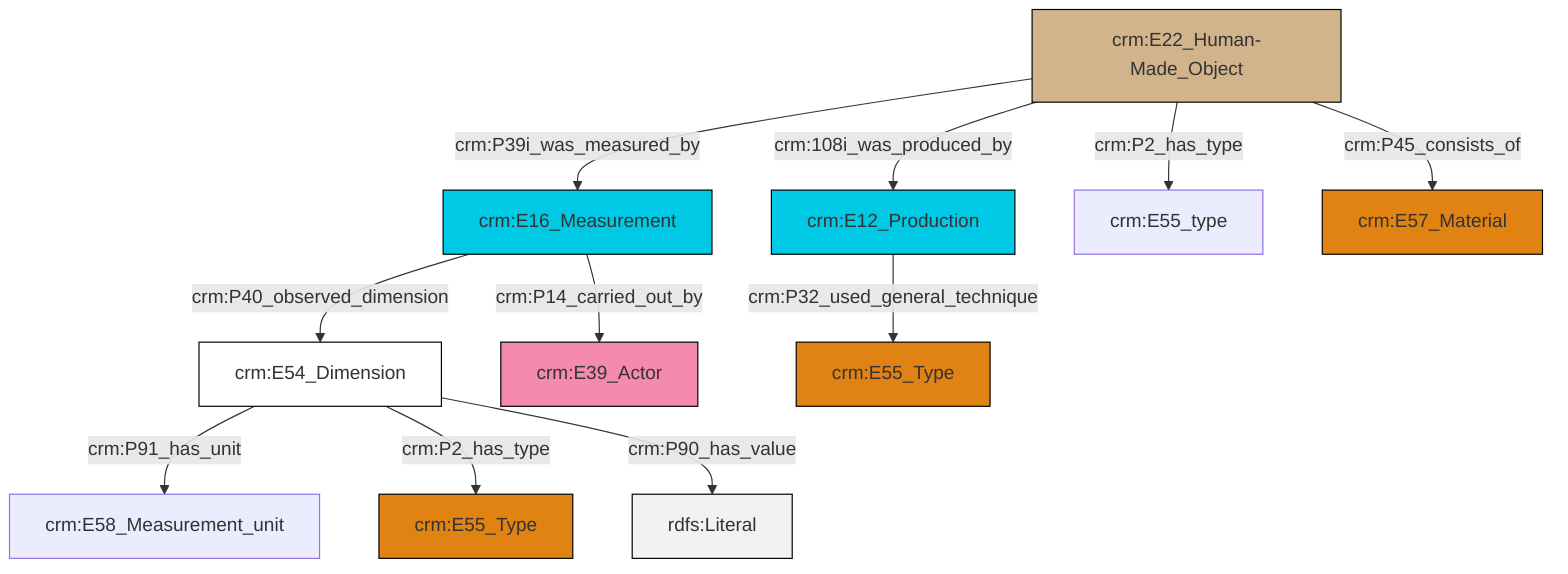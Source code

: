 graph TD
classDef Literal fill:#f2f2f2,stroke:#000000;
classDef CRM_Entity fill:#FFFFFF,stroke:#000000;
classDef Temporal_Entity fill:#00C9E6, stroke:#000000;
classDef Type fill:#E18312, stroke:#000000;
classDef Time-Span fill:#2C9C91, stroke:#000000;
classDef Appellation fill:#FFEB7F, stroke:#000000;
classDef Place fill:#008836, stroke:#000000;
classDef Persistent_Item fill:#B266B2, stroke:#000000;
classDef Conceptual_Object fill:#FFD700, stroke:#000000;
classDef Physical_Thing fill:#D2B48C, stroke:#000000;
classDef Actor fill:#f58aad, stroke:#000000;
classDef PC_Classes fill:#4ce600, stroke:#000000;
classDef Multi fill:#cccccc,stroke:#000000;

0["crm:E54_Dimension"]:::CRM_Entity -->|crm:P91_has_unit| 1["crm:E58_Measurement_unit"]:::Default
2["crm:E16_Measurement"]:::Temporal_Entity -->|crm:P40_observed_dimension| 0["crm:E54_Dimension"]:::CRM_Entity
0["crm:E54_Dimension"]:::CRM_Entity -->|crm:P2_has_type| 3["crm:E55_Type"]:::Type
6["crm:E12_Production"]:::Temporal_Entity -->|crm:P32_used_general_technique| 7["crm:E55_Type"]:::Type
2["crm:E16_Measurement"]:::Temporal_Entity -->|crm:P14_carried_out_by| 4["crm:E39_Actor"]:::Actor
0["crm:E54_Dimension"]:::CRM_Entity -->|crm:P90_has_value| 15[rdfs:Literal]:::Literal
11["crm:E22_Human-Made_Object"]:::Physical_Thing -->|crm:108i_was_produced_by| 6["crm:E12_Production"]:::Temporal_Entity
11["crm:E22_Human-Made_Object"]:::Physical_Thing -->|crm:P2_has_type| 16["crm:E55_type"]:::Default
11["crm:E22_Human-Made_Object"]:::Physical_Thing -->|crm:P39i_was_measured_by| 2["crm:E16_Measurement"]:::Temporal_Entity
11["crm:E22_Human-Made_Object"]:::Physical_Thing -->|crm:P45_consists_of| 17["crm:E57_Material"]:::Type